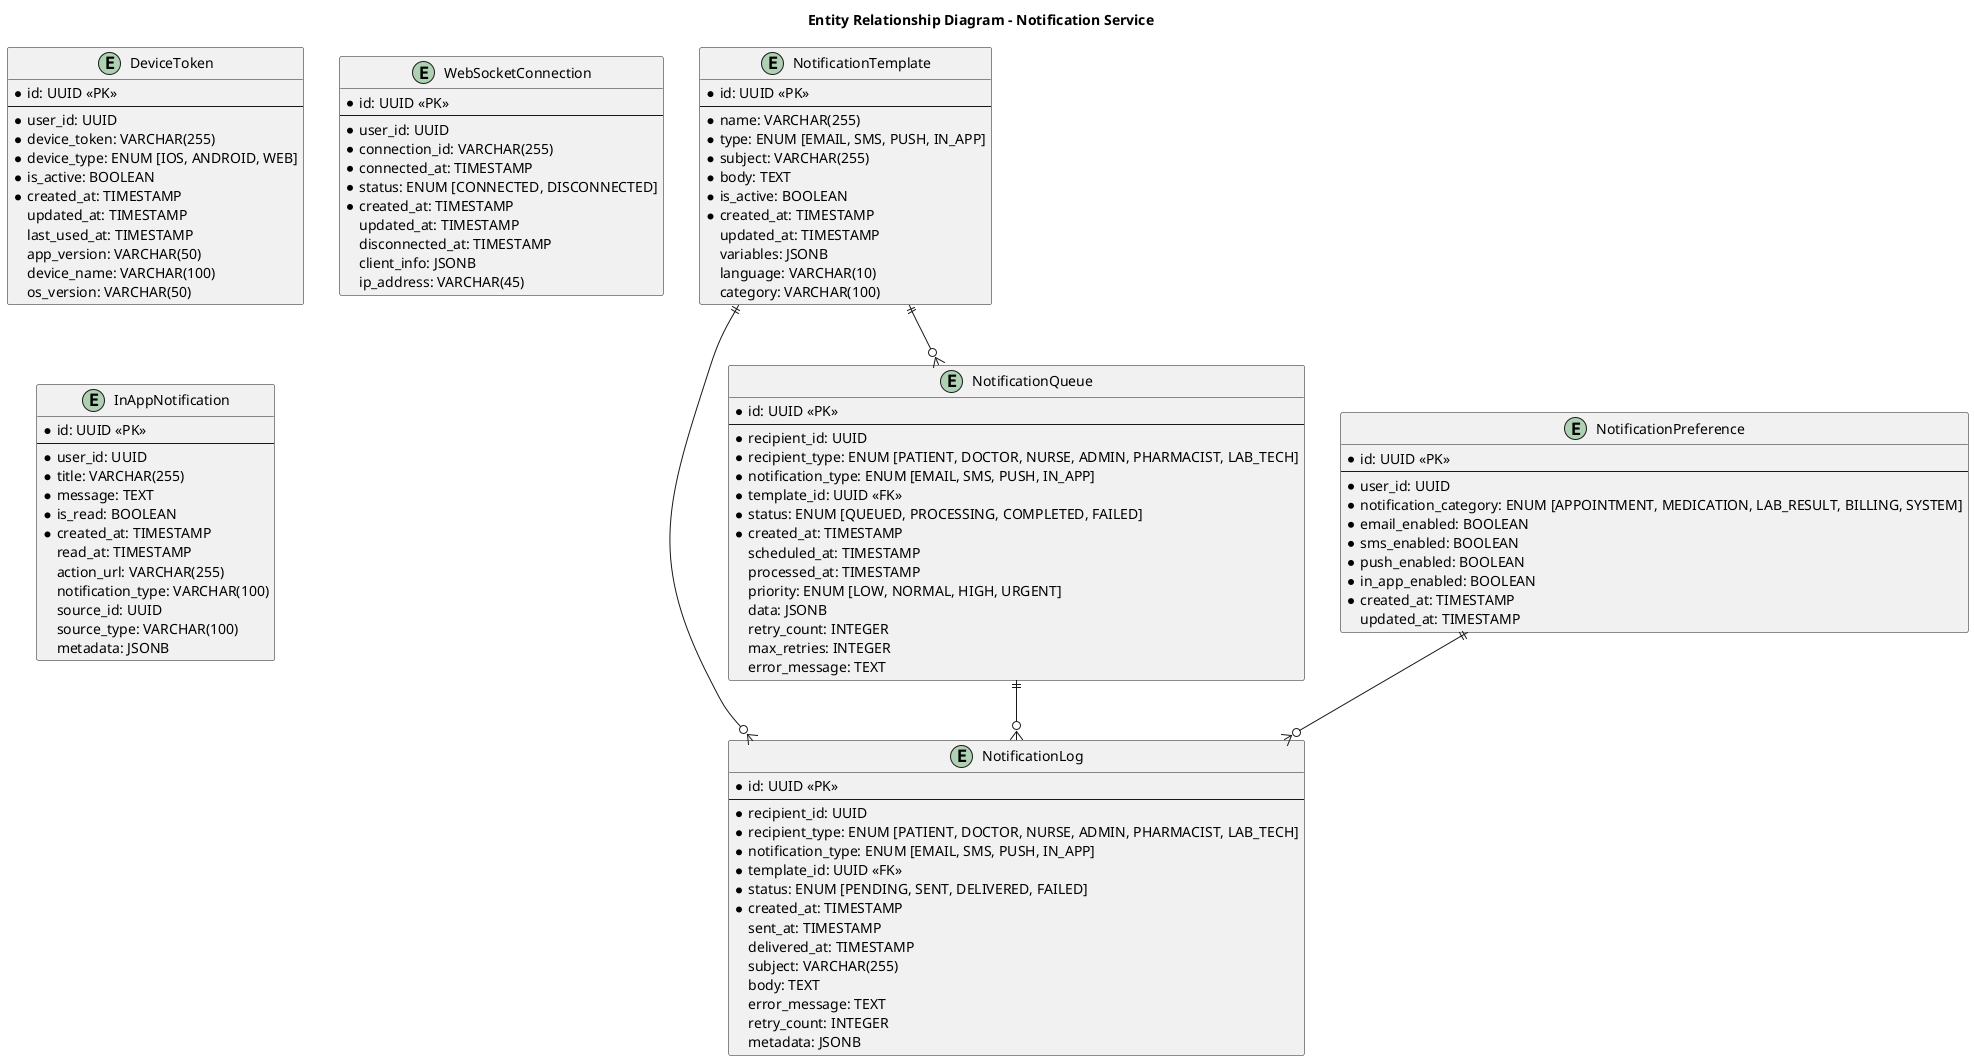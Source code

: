 @startuml
title Entity Relationship Diagram - Notification Service

' Entities
entity "NotificationTemplate" as template {
  *id: UUID <<PK>>
  --
  *name: VARCHAR(255)
  *type: ENUM [EMAIL, SMS, PUSH, IN_APP]
  *subject: VARCHAR(255)
  *body: TEXT
  *is_active: BOOLEAN
  *created_at: TIMESTAMP
  updated_at: TIMESTAMP
  variables: JSONB
  language: VARCHAR(10)
  category: VARCHAR(100)
}

entity "NotificationLog" as log {
  *id: UUID <<PK>>
  --
  *recipient_id: UUID
  *recipient_type: ENUM [PATIENT, DOCTOR, NURSE, ADMIN, PHARMACIST, LAB_TECH]
  *notification_type: ENUM [EMAIL, SMS, PUSH, IN_APP]
  *template_id: UUID <<FK>>
  *status: ENUM [PENDING, SENT, DELIVERED, FAILED]
  *created_at: TIMESTAMP
  sent_at: TIMESTAMP
  delivered_at: TIMESTAMP
  subject: VARCHAR(255)
  body: TEXT
  error_message: TEXT
  retry_count: INTEGER
  metadata: JSONB
}

entity "NotificationPreference" as preference {
  *id: UUID <<PK>>
  --
  *user_id: UUID
  *notification_category: ENUM [APPOINTMENT, MEDICATION, LAB_RESULT, BILLING, SYSTEM]
  *email_enabled: BOOLEAN
  *sms_enabled: BOOLEAN
  *push_enabled: BOOLEAN
  *in_app_enabled: BOOLEAN
  *created_at: TIMESTAMP
  updated_at: TIMESTAMP
}

entity "NotificationQueue" as queue {
  *id: UUID <<PK>>
  --
  *recipient_id: UUID
  *recipient_type: ENUM [PATIENT, DOCTOR, NURSE, ADMIN, PHARMACIST, LAB_TECH]
  *notification_type: ENUM [EMAIL, SMS, PUSH, IN_APP]
  *template_id: UUID <<FK>>
  *status: ENUM [QUEUED, PROCESSING, COMPLETED, FAILED]
  *created_at: TIMESTAMP
  scheduled_at: TIMESTAMP
  processed_at: TIMESTAMP
  priority: ENUM [LOW, NORMAL, HIGH, URGENT]
  data: JSONB
  retry_count: INTEGER
  max_retries: INTEGER
  error_message: TEXT
}

entity "DeviceToken" as token {
  *id: UUID <<PK>>
  --
  *user_id: UUID
  *device_token: VARCHAR(255)
  *device_type: ENUM [IOS, ANDROID, WEB]
  *is_active: BOOLEAN
  *created_at: TIMESTAMP
  updated_at: TIMESTAMP
  last_used_at: TIMESTAMP
  app_version: VARCHAR(50)
  device_name: VARCHAR(100)
  os_version: VARCHAR(50)
}

entity "WebSocketConnection" as websocket {
  *id: UUID <<PK>>
  --
  *user_id: UUID
  *connection_id: VARCHAR(255)
  *connected_at: TIMESTAMP
  *status: ENUM [CONNECTED, DISCONNECTED]
  *created_at: TIMESTAMP
  updated_at: TIMESTAMP
  disconnected_at: TIMESTAMP
  client_info: JSONB
  ip_address: VARCHAR(45)
}

entity "InAppNotification" as inapp {
  *id: UUID <<PK>>
  --
  *user_id: UUID
  *title: VARCHAR(255)
  *message: TEXT
  *is_read: BOOLEAN
  *created_at: TIMESTAMP
  read_at: TIMESTAMP
  action_url: VARCHAR(255)
  notification_type: VARCHAR(100)
  source_id: UUID
  source_type: VARCHAR(100)
  metadata: JSONB
}

' Relationships
template ||--o{ log
template ||--o{ queue
queue ||--o{ log
preference ||--o{ log

@enduml
